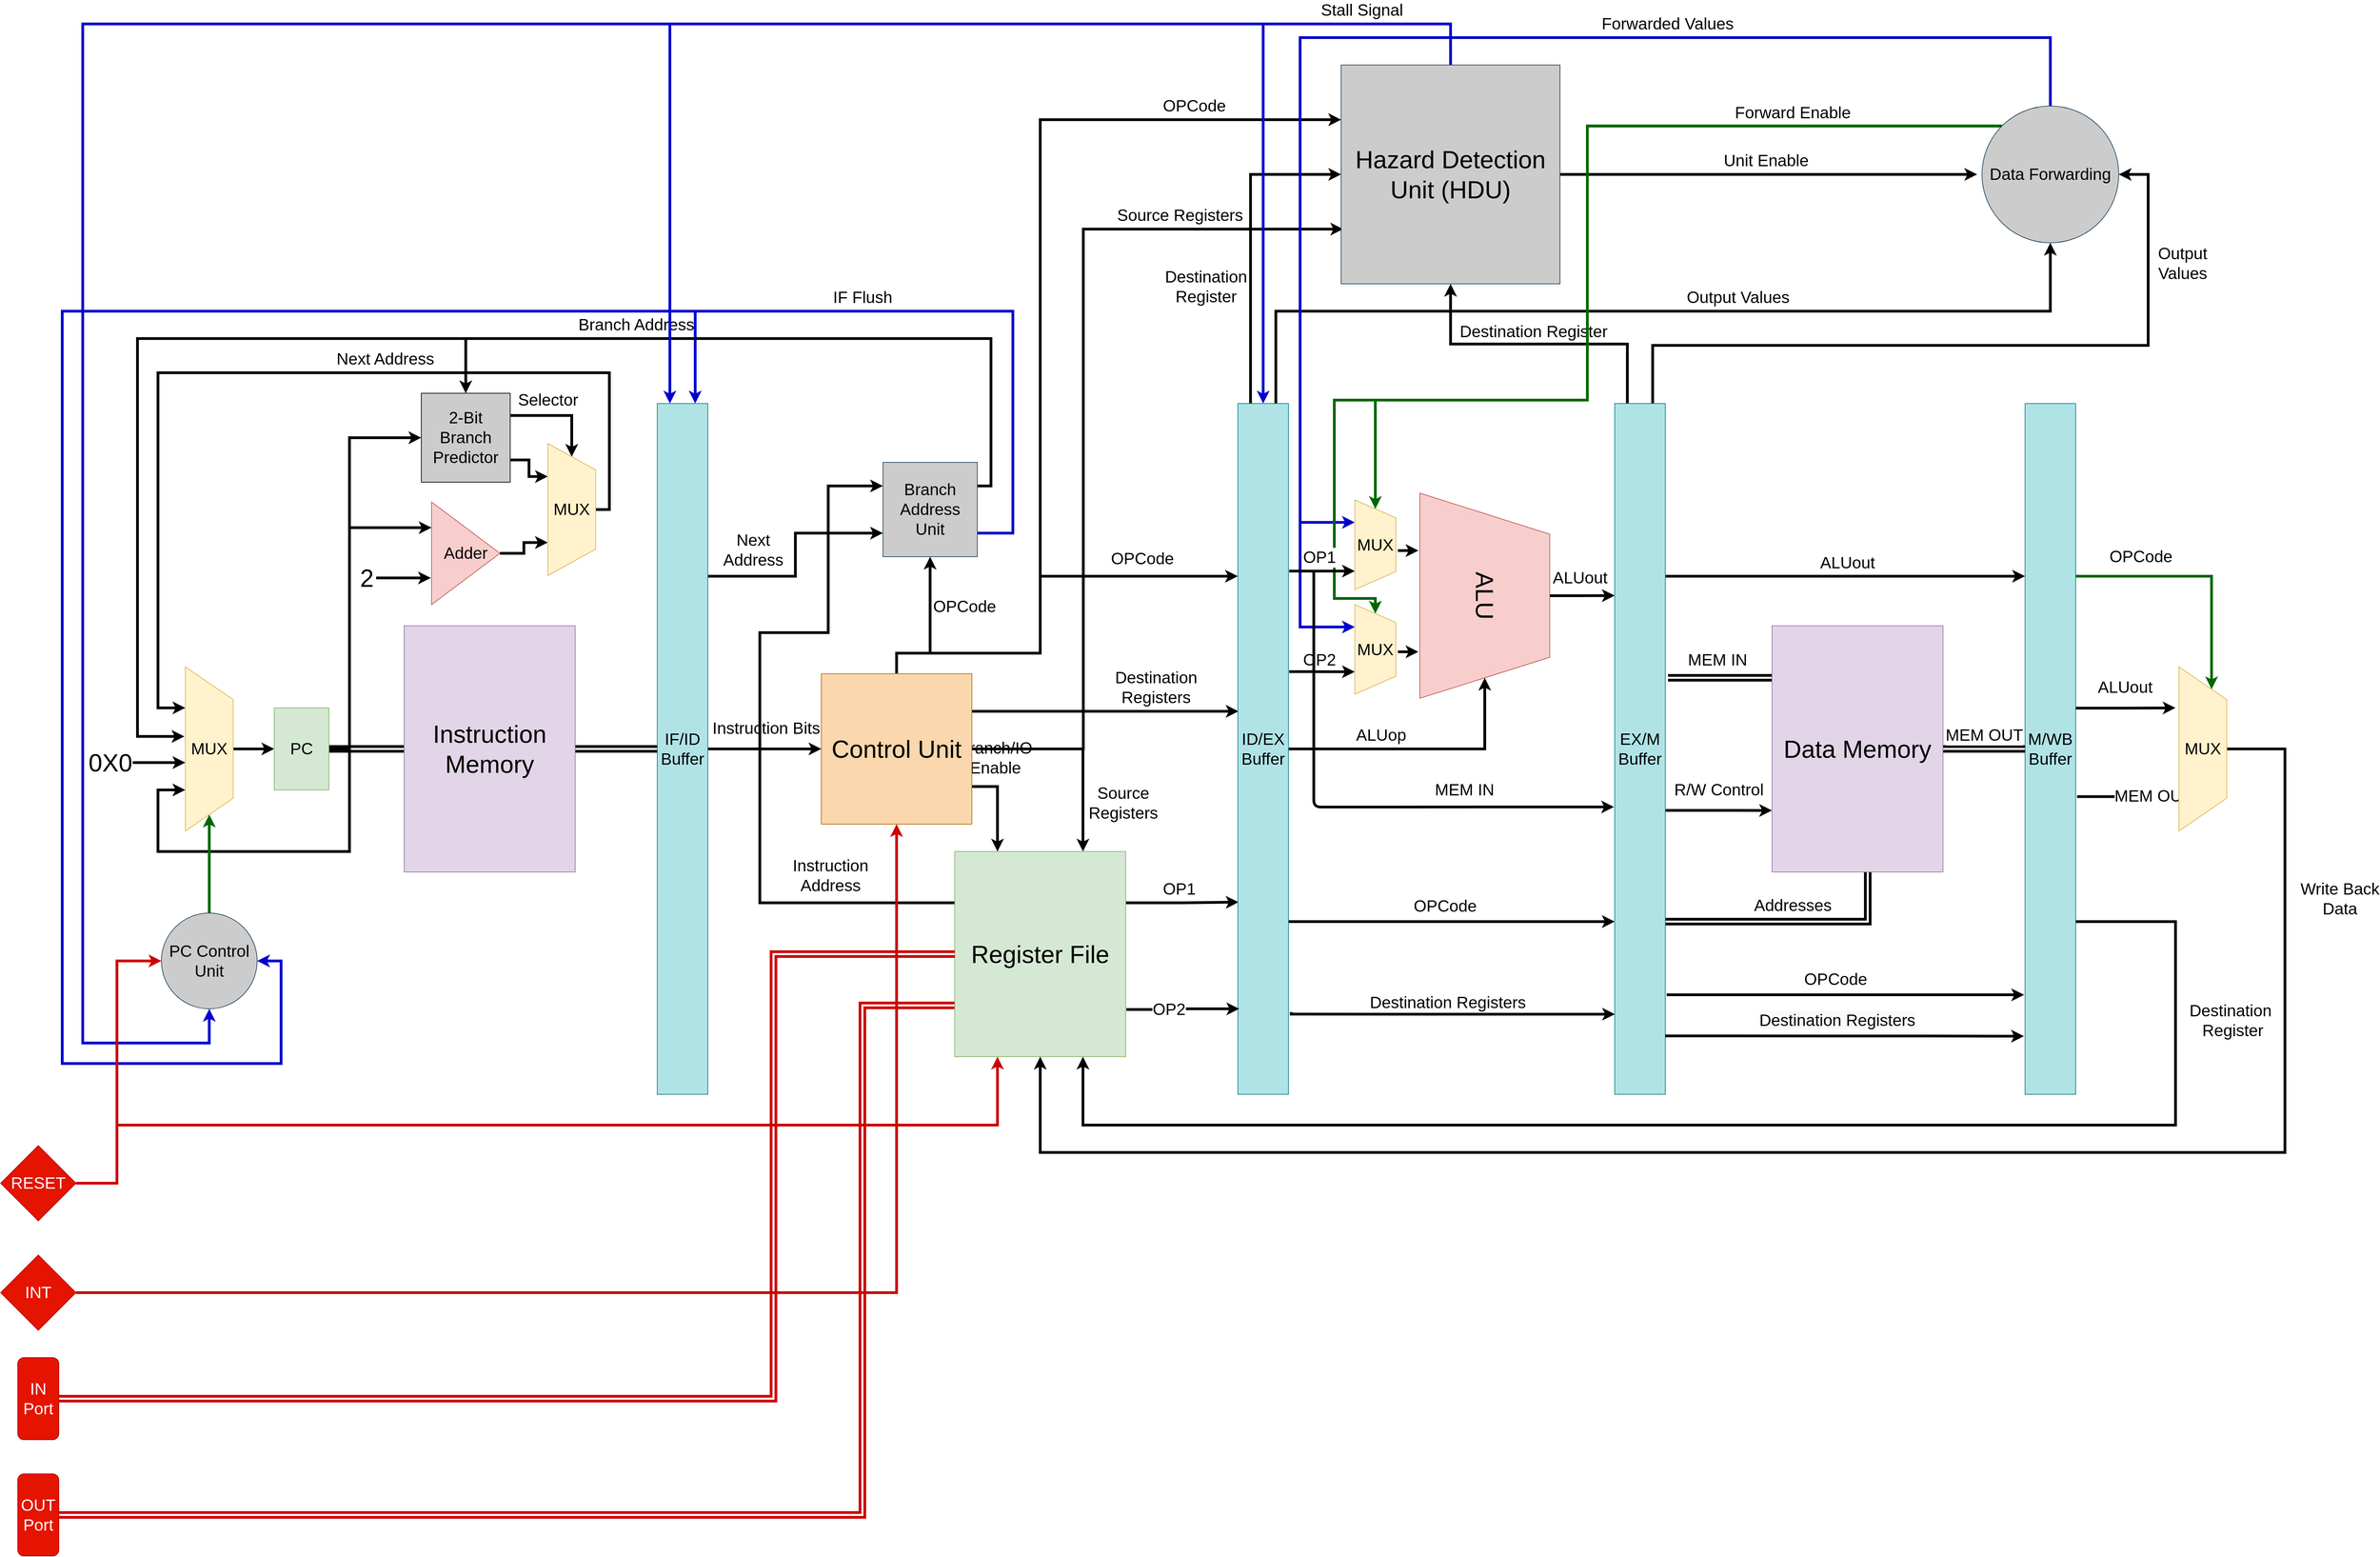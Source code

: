 <mxfile version="12.9.5" type="device"><diagram id="KedJpONGcXn5j1Daxanv" name="Page-1"><mxGraphModel dx="3958" dy="2390" grid="1" gridSize="10" guides="1" tooltips="1" connect="1" arrows="1" fold="1" page="1" pageScale="1" pageWidth="850" pageHeight="1100" math="0" shadow="0"><root><mxCell id="0"/><mxCell id="1" parent="0"/><mxCell id="0YQFUUWVZNCYyhDCYya--31" value="&lt;font style=&quot;font-size: 24px&quot;&gt;Instruction&amp;nbsp;Bits&lt;/font&gt;" style="edgeStyle=orthogonalEdgeStyle;rounded=0;orthogonalLoop=1;jettySize=auto;html=1;exitX=1;exitY=0.5;exitDx=0;exitDy=0;entryX=0;entryY=0.5;entryDx=0;entryDy=0;fillColor=none;strokeWidth=4;" parent="1" source="0YQFUUWVZNCYyhDCYya--1" target="0YQFUUWVZNCYyhDCYya--27" edge="1"><mxGeometry x="0.036" y="30" relative="1" as="geometry"><mxPoint x="-1" as="offset"/></mxGeometry></mxCell><mxCell id="0YQFUUWVZNCYyhDCYya--141" value="&lt;font style=&quot;font-size: 24px&quot;&gt;Next &lt;br&gt;Address&lt;/font&gt;" style="edgeStyle=orthogonalEdgeStyle;rounded=0;orthogonalLoop=1;jettySize=auto;html=1;exitX=1;exitY=0.25;exitDx=0;exitDy=0;entryX=0;entryY=0.75;entryDx=0;entryDy=0;strokeColor=#000000;strokeWidth=4;fillColor=none;" parent="1" source="0YQFUUWVZNCYyhDCYya--1" target="0YQFUUWVZNCYyhDCYya--40" edge="1"><mxGeometry x="0.038" y="62" relative="1" as="geometry"><mxPoint y="-1" as="offset"/></mxGeometry></mxCell><mxCell id="0YQFUUWVZNCYyhDCYya--1" value="&lt;font style=&quot;font-size: 24px&quot;&gt;IF/ID Buffer&lt;/font&gt;" style="rounded=0;whiteSpace=wrap;html=1;fillColor=#b0e3e6;strokeColor=#0e8088;" parent="1" vertex="1"><mxGeometry x="-100" y="125" width="74" height="1010" as="geometry"/></mxCell><mxCell id="0YQFUUWVZNCYyhDCYya--137" style="edgeStyle=orthogonalEdgeStyle;rounded=0;orthogonalLoop=1;jettySize=auto;html=1;exitX=1;exitY=0.5;exitDx=0;exitDy=0;entryX=0.75;entryY=1;entryDx=0;entryDy=0;strokeColor=#000000;strokeWidth=4;fillColor=none;" parent="1" source="0YQFUUWVZNCYyhDCYya--4" target="0YQFUUWVZNCYyhDCYya--134" edge="1"><mxGeometry relative="1" as="geometry"/></mxCell><mxCell id="0YQFUUWVZNCYyhDCYya--4" value="&lt;div&gt;&lt;span style=&quot;font-size: 24px&quot;&gt;Adder&lt;/span&gt;&lt;/div&gt;" style="triangle;whiteSpace=wrap;html=1;align=center;fillColor=#f8cecc;strokeColor=#b85450;" parent="1" vertex="1"><mxGeometry x="-430" y="269" width="100" height="150" as="geometry"/></mxCell><mxCell id="0YQFUUWVZNCYyhDCYya--5" value="" style="endArrow=classic;html=1;strokeWidth=4;" parent="1" edge="1"><mxGeometry width="50" height="50" relative="1" as="geometry"><mxPoint x="-511" y="380" as="sourcePoint"/><mxPoint x="-431" y="380" as="targetPoint"/></mxGeometry></mxCell><mxCell id="0YQFUUWVZNCYyhDCYya--6" value="&lt;font style=&quot;font-size: 36px&quot;&gt;2&lt;/font&gt;" style="text;html=1;align=center;verticalAlign=middle;resizable=0;points=[];autosize=1;" parent="1" vertex="1"><mxGeometry x="-545" y="365" width="40" height="30" as="geometry"/></mxCell><mxCell id="0YQFUUWVZNCYyhDCYya--10" style="edgeStyle=orthogonalEdgeStyle;rounded=0;orthogonalLoop=1;jettySize=auto;html=1;exitX=0.5;exitY=0;exitDx=0;exitDy=0;entryX=0;entryY=0.5;entryDx=0;entryDy=0;strokeWidth=4;" parent="1" source="0YQFUUWVZNCYyhDCYya--7" target="0YQFUUWVZNCYyhDCYya--9" edge="1"><mxGeometry relative="1" as="geometry"/></mxCell><mxCell id="0YQFUUWVZNCYyhDCYya--7" value="&lt;font style=&quot;font-size: 24px&quot;&gt;MUX&lt;/font&gt;" style="shape=trapezoid;perimeter=trapezoidPerimeter;whiteSpace=wrap;html=1;direction=south;fillColor=#fff2cc;strokeColor=#d6b656;" parent="1" vertex="1"><mxGeometry x="-790" y="510" width="70" height="240" as="geometry"/></mxCell><mxCell id="0YQFUUWVZNCYyhDCYya--13" style="edgeStyle=orthogonalEdgeStyle;rounded=0;orthogonalLoop=1;jettySize=auto;html=1;exitX=1;exitY=0.5;exitDx=0;exitDy=0;entryX=0;entryY=0.5;entryDx=0;entryDy=0;strokeWidth=4;shape=link;" parent="1" source="0YQFUUWVZNCYyhDCYya--9" target="0YQFUUWVZNCYyhDCYya--72" edge="1"><mxGeometry relative="1" as="geometry"><mxPoint x="-510" y="630" as="targetPoint"/></mxGeometry></mxCell><mxCell id="0YQFUUWVZNCYyhDCYya--14" style="edgeStyle=orthogonalEdgeStyle;rounded=0;orthogonalLoop=1;jettySize=auto;html=1;exitX=1;exitY=0.5;exitDx=0;exitDy=0;entryX=0;entryY=0.25;entryDx=0;entryDy=0;strokeWidth=4;" parent="1" source="0YQFUUWVZNCYyhDCYya--9" target="0YQFUUWVZNCYyhDCYya--4" edge="1"><mxGeometry relative="1" as="geometry"><Array as="points"><mxPoint x="-550" y="630"/><mxPoint x="-550" y="307"/></Array></mxGeometry></mxCell><mxCell id="0YQFUUWVZNCYyhDCYya--16" style="edgeStyle=orthogonalEdgeStyle;rounded=0;orthogonalLoop=1;jettySize=auto;html=1;exitX=1;exitY=0.5;exitDx=0;exitDy=0;entryX=0.75;entryY=1;entryDx=0;entryDy=0;strokeWidth=4;" parent="1" source="0YQFUUWVZNCYyhDCYya--9" target="0YQFUUWVZNCYyhDCYya--7" edge="1"><mxGeometry relative="1" as="geometry"><Array as="points"><mxPoint x="-550" y="630"/><mxPoint x="-550" y="780"/><mxPoint x="-830" y="780"/><mxPoint x="-830" y="690"/></Array></mxGeometry></mxCell><mxCell id="0YQFUUWVZNCYyhDCYya--133" style="edgeStyle=orthogonalEdgeStyle;rounded=0;orthogonalLoop=1;jettySize=auto;html=1;exitX=1;exitY=0.5;exitDx=0;exitDy=0;entryX=0;entryY=0.5;entryDx=0;entryDy=0;strokeColor=#000000;strokeWidth=4;fillColor=none;" parent="1" source="0YQFUUWVZNCYyhDCYya--9" target="0YQFUUWVZNCYyhDCYya--132" edge="1"><mxGeometry relative="1" as="geometry"><Array as="points"><mxPoint x="-550" y="630"/><mxPoint x="-550" y="175"/></Array></mxGeometry></mxCell><mxCell id="0YQFUUWVZNCYyhDCYya--9" value="&lt;font style=&quot;font-size: 24px&quot;&gt;PC&lt;/font&gt;" style="rounded=0;whiteSpace=wrap;html=1;fillColor=#d5e8d4;strokeColor=#82b366;" parent="1" vertex="1"><mxGeometry x="-660" y="570" width="80" height="120" as="geometry"/></mxCell><mxCell id="0YQFUUWVZNCYyhDCYya--19" style="edgeStyle=orthogonalEdgeStyle;rounded=0;orthogonalLoop=1;jettySize=auto;html=1;exitX=1;exitY=0.5;exitDx=0;exitDy=0;strokeWidth=4;shape=link;" parent="1" source="0YQFUUWVZNCYyhDCYya--72" edge="1"><mxGeometry relative="1" as="geometry"><mxPoint x="-100" y="630" as="targetPoint"/><mxPoint x="-160" y="630" as="sourcePoint"/></mxGeometry></mxCell><mxCell id="0YQFUUWVZNCYyhDCYya--24" style="edgeStyle=orthogonalEdgeStyle;rounded=0;orthogonalLoop=1;jettySize=auto;html=1;exitX=0.5;exitY=0;exitDx=0;exitDy=0;strokeColor=#006600;strokeWidth=4;" parent="1" source="0YQFUUWVZNCYyhDCYya--21" target="0YQFUUWVZNCYyhDCYya--7" edge="1"><mxGeometry relative="1" as="geometry"/></mxCell><mxCell id="0YQFUUWVZNCYyhDCYya--21" value="&lt;font style=&quot;font-size: 24px&quot;&gt;PC Control Unit&lt;/font&gt;" style="ellipse;whiteSpace=wrap;html=1;aspect=fixed;fillColor=#CCCCCC;strokeColor=#23445d;" parent="1" vertex="1"><mxGeometry x="-825" y="870" width="140" height="140" as="geometry"/></mxCell><mxCell id="0YQFUUWVZNCYyhDCYya--36" style="edgeStyle=orthogonalEdgeStyle;rounded=0;orthogonalLoop=1;jettySize=auto;html=1;exitX=1;exitY=0.25;exitDx=0;exitDy=0;fillColor=none;strokeWidth=4;" parent="1" source="0YQFUUWVZNCYyhDCYya--27" edge="1"><mxGeometry relative="1" as="geometry"><mxPoint x="750" y="575" as="targetPoint"/><Array as="points"><mxPoint x="710" y="575"/><mxPoint x="710" y="575"/></Array></mxGeometry></mxCell><mxCell id="0YQFUUWVZNCYyhDCYya--38" value="&lt;span style=&quot;font-size: 24px&quot;&gt;Destination &lt;br&gt;Registers&lt;/span&gt;" style="text;html=1;align=center;verticalAlign=middle;resizable=0;points=[];labelBackgroundColor=#ffffff;" parent="0YQFUUWVZNCYyhDCYya--36" vertex="1" connectable="0"><mxGeometry x="0.193" y="2" relative="1" as="geometry"><mxPoint x="36.67" y="-33" as="offset"/></mxGeometry></mxCell><mxCell id="0YQFUUWVZNCYyhDCYya--45" style="edgeStyle=orthogonalEdgeStyle;rounded=0;orthogonalLoop=1;jettySize=auto;html=1;exitX=0.5;exitY=0;exitDx=0;exitDy=0;entryX=0.5;entryY=1;entryDx=0;entryDy=0;fillColor=none;strokeWidth=4;" parent="1" source="0YQFUUWVZNCYyhDCYya--27" target="0YQFUUWVZNCYyhDCYya--40" edge="1"><mxGeometry relative="1" as="geometry"><Array as="points"><mxPoint x="250" y="490"/><mxPoint x="299" y="490"/></Array></mxGeometry></mxCell><mxCell id="0YQFUUWVZNCYyhDCYya--79" style="edgeStyle=orthogonalEdgeStyle;rounded=0;orthogonalLoop=1;jettySize=auto;html=1;exitX=1;exitY=0.5;exitDx=0;exitDy=0;entryX=0;entryY=0.75;entryDx=0;entryDy=0;fillColor=none;strokeWidth=4;" parent="1" edge="1"><mxGeometry relative="1" as="geometry"><Array as="points"><mxPoint x="523" y="630"/><mxPoint x="523" y="-130"/></Array><mxPoint x="363" y="630" as="sourcePoint"/><mxPoint x="903" y="-130" as="targetPoint"/></mxGeometry></mxCell><mxCell id="0YQFUUWVZNCYyhDCYya--84" value="&lt;font style=&quot;font-size: 24px&quot;&gt;Source Registers&lt;/font&gt;" style="text;html=1;align=center;verticalAlign=middle;resizable=0;points=[];labelBackgroundColor=#ffffff;" parent="0YQFUUWVZNCYyhDCYya--79" vertex="1" connectable="0"><mxGeometry x="0.632" y="8" relative="1" as="geometry"><mxPoint y="-12" as="offset"/></mxGeometry></mxCell><mxCell id="0YQFUUWVZNCYyhDCYya--80" value="&lt;font style=&quot;font-size: 24px&quot;&gt;OPCode&lt;/font&gt;" style="edgeStyle=orthogonalEdgeStyle;rounded=0;orthogonalLoop=1;jettySize=auto;html=1;exitX=0.5;exitY=0;exitDx=0;exitDy=0;entryX=0;entryY=0.25;entryDx=0;entryDy=0;fillColor=none;strokeWidth=4;" parent="1" source="0YQFUUWVZNCYyhDCYya--27" target="0YQFUUWVZNCYyhDCYya--73" edge="1"><mxGeometry x="0.705" y="20" relative="1" as="geometry"><Array as="points"><mxPoint x="250" y="490"/><mxPoint x="460" y="490"/><mxPoint x="460" y="-290"/></Array><mxPoint as="offset"/></mxGeometry></mxCell><mxCell id="0YQFUUWVZNCYyhDCYya--142" value="&lt;font style=&quot;font-size: 24px&quot;&gt;Instruction&lt;br&gt;Address&lt;/font&gt;" style="edgeStyle=orthogonalEdgeStyle;rounded=0;orthogonalLoop=1;jettySize=auto;html=1;exitX=0;exitY=0.25;exitDx=0;exitDy=0;entryX=0;entryY=0.25;entryDx=0;entryDy=0;strokeColor=#000000;strokeWidth=4;fillColor=none;" parent="1" source="0YQFUUWVZNCYyhDCYya--30" target="0YQFUUWVZNCYyhDCYya--40" edge="1"><mxGeometry x="-0.736" y="57" relative="1" as="geometry"><Array as="points"><mxPoint x="50" y="855"/><mxPoint x="50" y="460"/><mxPoint x="150" y="460"/><mxPoint x="150" y="246"/></Array><mxPoint x="-40" y="-97" as="offset"/></mxGeometry></mxCell><mxCell id="Mf_YbZoXSTMdhLAGvgSt-5" value="&lt;span style=&quot;font-size: 24px&quot;&gt;Branch/IO&lt;br&gt;&lt;/span&gt;&lt;span style=&quot;font-size: 24px&quot;&gt;Enable&lt;/span&gt;" style="edgeStyle=orthogonalEdgeStyle;rounded=0;orthogonalLoop=1;jettySize=auto;html=1;exitX=1;exitY=0.75;exitDx=0;exitDy=0;entryX=0.25;entryY=0;entryDx=0;entryDy=0;strokeColor=#000000;strokeWidth=4;" parent="1" source="0YQFUUWVZNCYyhDCYya--27" target="0YQFUUWVZNCYyhDCYya--30" edge="1"><mxGeometry x="-0.434" y="-67" relative="1" as="geometry"><Array as="points"><mxPoint x="398" y="685"/></Array><mxPoint x="63" y="-42" as="offset"/></mxGeometry></mxCell><mxCell id="Mf_YbZoXSTMdhLAGvgSt-6" value="&lt;span style=&quot;font-size: 24px&quot;&gt;Source &lt;br&gt;Registers&lt;/span&gt;" style="edgeStyle=orthogonalEdgeStyle;rounded=0;orthogonalLoop=1;jettySize=auto;html=1;exitX=1;exitY=0.5;exitDx=0;exitDy=0;entryX=0.75;entryY=0;entryDx=0;entryDy=0;strokeColor=#000000;strokeWidth=4;" parent="1" source="0YQFUUWVZNCYyhDCYya--27" target="0YQFUUWVZNCYyhDCYya--30" edge="1"><mxGeometry x="0.552" y="57" relative="1" as="geometry"><mxPoint x="1" y="-1" as="offset"/></mxGeometry></mxCell><mxCell id="Mf_YbZoXSTMdhLAGvgSt-8" style="edgeStyle=orthogonalEdgeStyle;rounded=0;orthogonalLoop=1;jettySize=auto;html=1;exitX=0.5;exitY=0;exitDx=0;exitDy=0;entryX=0;entryY=0.25;entryDx=0;entryDy=0;strokeColor=#000000;strokeWidth=4;" parent="1" source="0YQFUUWVZNCYyhDCYya--27" target="0YQFUUWVZNCYyhDCYya--37" edge="1"><mxGeometry relative="1" as="geometry"><Array as="points"><mxPoint x="250" y="490"/><mxPoint x="460" y="490"/><mxPoint x="460" y="378"/></Array></mxGeometry></mxCell><mxCell id="0YQFUUWVZNCYyhDCYya--27" value="&lt;font style=&quot;font-size: 36px&quot;&gt;Control Unit&lt;/font&gt;" style="whiteSpace=wrap;html=1;aspect=fixed;fillColor=#fad7ac;strokeColor=#b46504;" parent="1" vertex="1"><mxGeometry x="140" y="520" width="220" height="220" as="geometry"/></mxCell><mxCell id="0YQFUUWVZNCYyhDCYya--44" value="&lt;font style=&quot;font-size: 24px&quot;&gt;OP1&lt;br&gt;&lt;/font&gt;" style="edgeStyle=orthogonalEdgeStyle;rounded=0;orthogonalLoop=1;jettySize=auto;html=1;exitX=1;exitY=0.25;exitDx=0;exitDy=0;fillColor=none;strokeWidth=4;" parent="1" source="0YQFUUWVZNCYyhDCYya--30" edge="1"><mxGeometry x="-0.059" y="20" relative="1" as="geometry"><mxPoint x="750" y="854" as="targetPoint"/><mxPoint as="offset"/></mxGeometry></mxCell><mxCell id="i5M3Qgs1xNq90Zo2xKwt-6" style="edgeStyle=orthogonalEdgeStyle;rounded=0;orthogonalLoop=1;jettySize=auto;html=1;exitX=0;exitY=0.75;exitDx=0;exitDy=0;entryX=0.5;entryY=0;entryDx=0;entryDy=0;strokeColor=#CC0000;strokeWidth=4;shape=link;" parent="1" source="0YQFUUWVZNCYyhDCYya--30" target="i5M3Qgs1xNq90Zo2xKwt-3" edge="1"><mxGeometry relative="1" as="geometry"><Array as="points"><mxPoint x="200" y="1005"/><mxPoint x="200" y="1750"/></Array></mxGeometry></mxCell><mxCell id="0YQFUUWVZNCYyhDCYya--30" value="&lt;font style=&quot;font-size: 36px&quot;&gt;Register File&lt;/font&gt;" style="rounded=0;whiteSpace=wrap;html=1;fillColor=#d5e8d4;strokeColor=#82b366;" parent="1" vertex="1"><mxGeometry x="335" y="780" width="250" height="300" as="geometry"/></mxCell><mxCell id="0YQFUUWVZNCYyhDCYya--53" value="&lt;font style=&quot;font-size: 24px&quot;&gt;ALUop&lt;/font&gt;" style="edgeStyle=orthogonalEdgeStyle;rounded=0;orthogonalLoop=1;jettySize=auto;html=1;exitX=1;exitY=0.5;exitDx=0;exitDy=0;entryX=1;entryY=0.5;entryDx=0;entryDy=0;fillColor=none;strokeWidth=4;" parent="1" source="0YQFUUWVZNCYyhDCYya--37" target="0YQFUUWVZNCYyhDCYya--47" edge="1"><mxGeometry x="-0.314" y="20" relative="1" as="geometry"><Array as="points"><mxPoint x="1110" y="630"/></Array><mxPoint x="1" as="offset"/></mxGeometry></mxCell><mxCell id="0YQFUUWVZNCYyhDCYya--54" style="edgeStyle=orthogonalEdgeStyle;rounded=0;orthogonalLoop=1;jettySize=auto;html=1;exitX=1;exitY=0.75;exitDx=0;exitDy=0;entryX=0;entryY=0.75;entryDx=0;entryDy=0;fillColor=none;strokeWidth=4;" parent="1" source="0YQFUUWVZNCYyhDCYya--37" target="0YQFUUWVZNCYyhDCYya--50" edge="1"><mxGeometry relative="1" as="geometry"/></mxCell><mxCell id="0YQFUUWVZNCYyhDCYya--55" value="&lt;font style=&quot;font-size: 24px&quot;&gt;OPCode&amp;nbsp;&lt;/font&gt;" style="text;html=1;align=center;verticalAlign=middle;resizable=0;points=[];labelBackgroundColor=#ffffff;" parent="0YQFUUWVZNCYyhDCYya--54" vertex="1" connectable="0"><mxGeometry x="-0.177" y="-9" relative="1" as="geometry"><mxPoint x="35" y="-31.5" as="offset"/></mxGeometry></mxCell><mxCell id="0YQFUUWVZNCYyhDCYya--81" value="&lt;font style=&quot;font-size: 24px&quot;&gt;Destination&lt;br&gt;Register&lt;/font&gt;" style="edgeStyle=orthogonalEdgeStyle;rounded=0;orthogonalLoop=1;jettySize=auto;html=1;exitX=0.25;exitY=0;exitDx=0;exitDy=0;entryX=0;entryY=0.5;entryDx=0;entryDy=0;fillColor=none;strokeWidth=4;" parent="1" source="0YQFUUWVZNCYyhDCYya--37" target="0YQFUUWVZNCYyhDCYya--73" edge="1"><mxGeometry x="-0.265" y="66" relative="1" as="geometry"><mxPoint y="1" as="offset"/></mxGeometry></mxCell><mxCell id="0YQFUUWVZNCYyhDCYya--89" value="&lt;font style=&quot;font-size: 24px&quot;&gt;Output Values&lt;/font&gt;" style="edgeStyle=orthogonalEdgeStyle;rounded=0;orthogonalLoop=1;jettySize=auto;html=1;exitX=0.75;exitY=0;exitDx=0;exitDy=0;entryX=0.5;entryY=1;entryDx=0;entryDy=0;fillColor=none;strokeWidth=4;" parent="1" source="0YQFUUWVZNCYyhDCYya--37" target="0YQFUUWVZNCYyhDCYya--85" edge="1"><mxGeometry x="0.185" y="20" relative="1" as="geometry"><Array as="points"><mxPoint x="805" y="-10"/><mxPoint x="1937" y="-10"/></Array><mxPoint as="offset"/></mxGeometry></mxCell><mxCell id="Mf_YbZoXSTMdhLAGvgSt-16" style="edgeStyle=orthogonalEdgeStyle;rounded=0;orthogonalLoop=1;jettySize=auto;html=1;exitX=1.054;exitY=0.881;exitDx=0;exitDy=0;entryX=0.005;entryY=0.884;entryDx=0;entryDy=0;strokeColor=#000000;strokeWidth=4;exitPerimeter=0;entryPerimeter=0;" parent="1" source="0YQFUUWVZNCYyhDCYya--37" target="0YQFUUWVZNCYyhDCYya--50" edge="1"><mxGeometry relative="1" as="geometry"><Array as="points"><mxPoint x="827" y="1018"/></Array></mxGeometry></mxCell><mxCell id="0YQFUUWVZNCYyhDCYya--37" value="&lt;font style=&quot;font-size: 24px&quot;&gt;ID/EX Buffer&lt;/font&gt;" style="rounded=0;whiteSpace=wrap;html=1;fillColor=#b0e3e6;strokeColor=#0e8088;" parent="1" vertex="1"><mxGeometry x="749" y="125" width="74" height="1010" as="geometry"/></mxCell><mxCell id="0YQFUUWVZNCYyhDCYya--42" style="edgeStyle=orthogonalEdgeStyle;rounded=0;orthogonalLoop=1;jettySize=auto;html=1;exitX=1;exitY=0.25;exitDx=0;exitDy=0;entryX=0.424;entryY=1.019;entryDx=0;entryDy=0;fillColor=none;strokeWidth=4;entryPerimeter=0;" parent="1" source="0YQFUUWVZNCYyhDCYya--40" target="0YQFUUWVZNCYyhDCYya--7" edge="1"><mxGeometry relative="1" as="geometry"><Array as="points"><mxPoint x="388" y="246"/><mxPoint x="388" y="30"/><mxPoint x="-860" y="30"/><mxPoint x="-860" y="612"/></Array></mxGeometry></mxCell><mxCell id="0YQFUUWVZNCYyhDCYya--43" value="&lt;font style=&quot;font-size: 24px&quot;&gt;Branch Address&lt;/font&gt;" style="text;html=1;align=center;verticalAlign=middle;resizable=0;points=[];labelBackgroundColor=#ffffff;" parent="0YQFUUWVZNCYyhDCYya--42" vertex="1" connectable="0"><mxGeometry x="-0.518" y="10" relative="1" as="geometry"><mxPoint x="-240" y="-30" as="offset"/></mxGeometry></mxCell><mxCell id="0YQFUUWVZNCYyhDCYya--140" value="&lt;font style=&quot;font-size: 24px&quot;&gt;IF Flush&lt;/font&gt;" style="edgeStyle=orthogonalEdgeStyle;rounded=0;orthogonalLoop=1;jettySize=auto;html=1;exitX=1;exitY=0.75;exitDx=0;exitDy=0;entryX=0.75;entryY=0;entryDx=0;entryDy=0;strokeColor=#0000CC;strokeWidth=4;fillColor=none;" parent="1" source="0YQFUUWVZNCYyhDCYya--40" target="0YQFUUWVZNCYyhDCYya--1" edge="1"><mxGeometry x="0.222" y="-20" relative="1" as="geometry"><Array as="points"><mxPoint x="420" y="315"/><mxPoint x="420" y="-10"/><mxPoint x="-44" y="-10"/></Array><mxPoint as="offset"/></mxGeometry></mxCell><mxCell id="i5M3Qgs1xNq90Zo2xKwt-1" style="edgeStyle=orthogonalEdgeStyle;rounded=0;orthogonalLoop=1;jettySize=auto;html=1;exitX=1;exitY=0.25;exitDx=0;exitDy=0;entryX=0.5;entryY=0;entryDx=0;entryDy=0;strokeWidth=4;" parent="1" source="0YQFUUWVZNCYyhDCYya--40" target="0YQFUUWVZNCYyhDCYya--132" edge="1"><mxGeometry relative="1" as="geometry"><Array as="points"><mxPoint x="388" y="246"/><mxPoint x="388" y="30"/><mxPoint x="-380" y="30"/></Array></mxGeometry></mxCell><mxCell id="Mf_YbZoXSTMdhLAGvgSt-1" style="edgeStyle=orthogonalEdgeStyle;rounded=0;orthogonalLoop=1;jettySize=auto;html=1;exitX=1;exitY=0.75;exitDx=0;exitDy=0;entryX=1;entryY=0.5;entryDx=0;entryDy=0;strokeWidth=4;strokeColor=#0000CC;" parent="1" source="0YQFUUWVZNCYyhDCYya--40" target="0YQFUUWVZNCYyhDCYya--21" edge="1"><mxGeometry relative="1" as="geometry"><Array as="points"><mxPoint x="420" y="315"/><mxPoint x="420" y="-10"/><mxPoint x="-970" y="-10"/><mxPoint x="-970" y="1090"/><mxPoint x="-650" y="1090"/><mxPoint x="-650" y="940"/></Array></mxGeometry></mxCell><mxCell id="0YQFUUWVZNCYyhDCYya--40" value="&lt;font style=&quot;font-size: 24px&quot;&gt;Branch Address Unit&lt;/font&gt;" style="whiteSpace=wrap;html=1;aspect=fixed;fillColor=#CCCCCC;strokeColor=#23445d;" parent="1" vertex="1"><mxGeometry x="230" y="211" width="138" height="138" as="geometry"/></mxCell><mxCell id="0YQFUUWVZNCYyhDCYya--64" value="&lt;font style=&quot;font-size: 24px&quot;&gt;ALUout&lt;/font&gt;" style="edgeStyle=orthogonalEdgeStyle;rounded=0;orthogonalLoop=1;jettySize=auto;html=1;exitX=0.5;exitY=0;exitDx=0;exitDy=0;fillColor=none;entryX=0;entryY=0.278;entryDx=0;entryDy=0;entryPerimeter=0;strokeWidth=4;" parent="1" source="0YQFUUWVZNCYyhDCYya--47" target="0YQFUUWVZNCYyhDCYya--50" edge="1"><mxGeometry x="0.002" y="26" relative="1" as="geometry"><mxPoint x="1290" y="406" as="targetPoint"/><mxPoint x="-3" as="offset"/></mxGeometry></mxCell><mxCell id="0YQFUUWVZNCYyhDCYya--47" value="&lt;font style=&quot;font-size: 36px&quot;&gt;ALU&lt;/font&gt;" style="shape=trapezoid;perimeter=trapezoidPerimeter;whiteSpace=wrap;html=1;rotation=90;fillColor=#f8cecc;strokeColor=#b85450;" parent="1" vertex="1"><mxGeometry x="960" y="311" width="300" height="190" as="geometry"/></mxCell><mxCell id="0YQFUUWVZNCYyhDCYya--59" style="edgeStyle=orthogonalEdgeStyle;rounded=0;orthogonalLoop=1;jettySize=auto;html=1;exitX=1;exitY=0.25;exitDx=0;exitDy=0;entryX=0;entryY=0.25;entryDx=0;entryDy=0;fillColor=none;strokeWidth=4;" parent="1" source="0YQFUUWVZNCYyhDCYya--50" target="0YQFUUWVZNCYyhDCYya--56" edge="1"><mxGeometry relative="1" as="geometry"/></mxCell><mxCell id="0YQFUUWVZNCYyhDCYya--65" value="&lt;font style=&quot;font-size: 24px&quot;&gt;ALUout&lt;/font&gt;" style="text;html=1;align=center;verticalAlign=middle;resizable=0;points=[];labelBackgroundColor=#ffffff;" parent="0YQFUUWVZNCYyhDCYya--59" vertex="1" connectable="0"><mxGeometry x="-0.399" y="-2" relative="1" as="geometry"><mxPoint x="108" y="-21.5" as="offset"/></mxGeometry></mxCell><mxCell id="0YQFUUWVZNCYyhDCYya--60" value="&lt;font style=&quot;font-size: 24px&quot;&gt;MEM IN&lt;/font&gt;" style="edgeStyle=orthogonalEdgeStyle;rounded=0;orthogonalLoop=1;jettySize=auto;html=1;exitX=1.054;exitY=0.397;exitDx=0;exitDy=0;entryX=0;entryY=0.211;entryDx=0;entryDy=0;entryPerimeter=0;fillColor=none;exitPerimeter=0;strokeWidth=4;shape=link;" parent="1" edge="1"><mxGeometry x="-0.053" y="26" relative="1" as="geometry"><mxPoint x="1377.996" y="525.97" as="sourcePoint"/><mxPoint x="1530" y="525.96" as="targetPoint"/><mxPoint as="offset"/></mxGeometry></mxCell><mxCell id="0YQFUUWVZNCYyhDCYya--61" value="&lt;font style=&quot;font-size: 24px&quot;&gt;R/W Control&lt;/font&gt;" style="edgeStyle=orthogonalEdgeStyle;rounded=0;orthogonalLoop=1;jettySize=auto;html=1;exitX=1;exitY=0.589;exitDx=0;exitDy=0;entryX=0;entryY=0.75;entryDx=0;entryDy=0;fillColor=none;exitPerimeter=0;strokeWidth=4;" parent="1" source="0YQFUUWVZNCYyhDCYya--50" target="0YQFUUWVZNCYyhDCYya--57" edge="1"><mxGeometry x="-0.001" y="30" relative="1" as="geometry"><mxPoint as="offset"/></mxGeometry></mxCell><mxCell id="0YQFUUWVZNCYyhDCYya--63" value="&lt;font style=&quot;font-size: 24px&quot;&gt;Addresses&lt;/font&gt;" style="edgeStyle=orthogonalEdgeStyle;rounded=0;orthogonalLoop=1;jettySize=auto;html=1;exitX=1;exitY=0.75;exitDx=0;exitDy=0;entryX=0.56;entryY=1;entryDx=0;entryDy=0;entryPerimeter=0;fillColor=none;strokeWidth=4;shape=link;" parent="1" source="0YQFUUWVZNCYyhDCYya--50" target="0YQFUUWVZNCYyhDCYya--57" edge="1"><mxGeometry x="0.729" y="110" relative="1" as="geometry"><mxPoint y="-1" as="offset"/></mxGeometry></mxCell><mxCell id="0YQFUUWVZNCYyhDCYya--83" value="&lt;font style=&quot;font-size: 24px&quot;&gt;Destination Register&lt;/font&gt;" style="edgeStyle=orthogonalEdgeStyle;rounded=0;orthogonalLoop=1;jettySize=auto;html=1;exitX=0.25;exitY=0;exitDx=0;exitDy=0;entryX=0.5;entryY=1;entryDx=0;entryDy=0;fillColor=none;strokeWidth=4;" parent="1" source="0YQFUUWVZNCYyhDCYya--50" target="0YQFUUWVZNCYyhDCYya--73" edge="1"><mxGeometry x="0.037" y="-18" relative="1" as="geometry"><Array as="points"><mxPoint x="1319" y="38"/><mxPoint x="1060" y="38"/></Array><mxPoint as="offset"/></mxGeometry></mxCell><mxCell id="0YQFUUWVZNCYyhDCYya--88" value="&lt;font style=&quot;font-size: 24px&quot;&gt;Output &lt;br&gt;Values&lt;/font&gt;" style="edgeStyle=orthogonalEdgeStyle;rounded=0;orthogonalLoop=1;jettySize=auto;html=1;exitX=0.75;exitY=0;exitDx=0;exitDy=0;fillColor=none;entryX=1;entryY=0.5;entryDx=0;entryDy=0;strokeWidth=4;" parent="1" source="0YQFUUWVZNCYyhDCYya--50" target="0YQFUUWVZNCYyhDCYya--85" edge="1"><mxGeometry x="0.686" y="-50" relative="1" as="geometry"><mxPoint x="2000" y="-100" as="targetPoint"/><Array as="points"><mxPoint x="1356" y="40"/><mxPoint x="2080" y="40"/><mxPoint x="2080" y="-210"/></Array><mxPoint as="offset"/></mxGeometry></mxCell><mxCell id="0YQFUUWVZNCYyhDCYya--50" value="&lt;font style=&quot;font-size: 24px&quot;&gt;EX/M&lt;br&gt;Buffer&lt;/font&gt;" style="rounded=0;whiteSpace=wrap;html=1;fillColor=#b0e3e6;strokeColor=#0e8088;" parent="1" vertex="1"><mxGeometry x="1300" y="125" width="74" height="1010" as="geometry"/></mxCell><mxCell id="0YQFUUWVZNCYyhDCYya--67" value="&lt;font style=&quot;font-size: 24px&quot;&gt;MEM OUT&lt;/font&gt;" style="edgeStyle=orthogonalEdgeStyle;rounded=0;orthogonalLoop=1;jettySize=auto;html=1;exitX=1.027;exitY=0.569;exitDx=0;exitDy=0;fillColor=none;exitPerimeter=0;strokeWidth=4;" parent="1" source="0YQFUUWVZNCYyhDCYya--56" edge="1"><mxGeometry x="-0.018" y="40" relative="1" as="geometry"><mxPoint x="2120" y="700" as="targetPoint"/><mxPoint y="-1" as="offset"/></mxGeometry></mxCell><mxCell id="0YQFUUWVZNCYyhDCYya--68" value="&lt;font style=&quot;font-size: 24px&quot;&gt;ALUout&lt;/font&gt;" style="edgeStyle=orthogonalEdgeStyle;rounded=0;orthogonalLoop=1;jettySize=auto;html=1;fillColor=none;exitX=1;exitY=0.441;exitDx=0;exitDy=0;exitPerimeter=0;strokeWidth=4;" parent="1" source="0YQFUUWVZNCYyhDCYya--56" edge="1"><mxGeometry x="0.003" y="30" relative="1" as="geometry"><mxPoint x="2120" y="570" as="targetPoint"/><mxPoint x="1980" y="570" as="sourcePoint"/><mxPoint x="-1" as="offset"/></mxGeometry></mxCell><mxCell id="0YQFUUWVZNCYyhDCYya--69" value="&lt;font style=&quot;font-size: 24px&quot;&gt;OPCode&lt;/font&gt;" style="edgeStyle=orthogonalEdgeStyle;rounded=0;orthogonalLoop=1;jettySize=auto;html=1;exitX=1;exitY=0.25;exitDx=0;exitDy=0;entryX=0;entryY=0.25;entryDx=0;entryDy=0;fillColor=none;strokeColor=#006600;strokeWidth=4;" parent="1" source="0YQFUUWVZNCYyhDCYya--56" target="0YQFUUWVZNCYyhDCYya--66" edge="1"><mxGeometry x="-0.472" y="28" relative="1" as="geometry"><Array as="points"><mxPoint x="2173" y="378"/></Array><mxPoint x="-1" as="offset"/></mxGeometry></mxCell><mxCell id="0YQFUUWVZNCYyhDCYya--70" value="&lt;font style=&quot;font-size: 24px&quot;&gt;Destination&lt;br&gt;&amp;nbsp;Register&lt;/font&gt;" style="edgeStyle=orthogonalEdgeStyle;rounded=0;orthogonalLoop=1;jettySize=auto;html=1;exitX=1;exitY=0.75;exitDx=0;exitDy=0;fillColor=none;entryX=0.75;entryY=1;entryDx=0;entryDy=0;strokeWidth=4;" parent="1" source="0YQFUUWVZNCYyhDCYya--56" target="0YQFUUWVZNCYyhDCYya--30" edge="1"><mxGeometry x="-0.728" y="80" relative="1" as="geometry"><mxPoint x="2290" y="882" as="targetPoint"/><Array as="points"><mxPoint x="2120" y="883"/><mxPoint x="2120" y="1180"/><mxPoint x="523" y="1180"/></Array><mxPoint y="-1" as="offset"/></mxGeometry></mxCell><mxCell id="0YQFUUWVZNCYyhDCYya--56" value="&lt;font style=&quot;font-size: 24px&quot;&gt;M/WB&lt;br&gt;Buffer&lt;/font&gt;" style="rounded=0;whiteSpace=wrap;html=1;fillColor=#b0e3e6;strokeColor=#0e8088;" parent="1" vertex="1"><mxGeometry x="1900" y="125" width="74" height="1010" as="geometry"/></mxCell><mxCell id="0YQFUUWVZNCYyhDCYya--62" value="&lt;font style=&quot;font-size: 24px&quot;&gt;MEM OUT&lt;/font&gt;" style="edgeStyle=orthogonalEdgeStyle;rounded=0;orthogonalLoop=1;jettySize=auto;html=1;exitX=1;exitY=0.5;exitDx=0;exitDy=0;entryX=0;entryY=0.5;entryDx=0;entryDy=0;fillColor=none;strokeWidth=4;shape=link;" parent="1" source="0YQFUUWVZNCYyhDCYya--57" target="0YQFUUWVZNCYyhDCYya--56" edge="1"><mxGeometry y="20" relative="1" as="geometry"><mxPoint as="offset"/></mxGeometry></mxCell><mxCell id="0YQFUUWVZNCYyhDCYya--57" value="&lt;font style=&quot;font-size: 36px&quot;&gt;Data Memory&lt;/font&gt;" style="rounded=0;whiteSpace=wrap;html=1;fillColor=#e1d5e7;strokeColor=#9673a6;" parent="1" vertex="1"><mxGeometry x="1530" y="450" width="250" height="360" as="geometry"/></mxCell><mxCell id="0YQFUUWVZNCYyhDCYya--71" value="&lt;font style=&quot;font-size: 24px&quot;&gt;Write Back &lt;br&gt;Data&lt;/font&gt;" style="edgeStyle=orthogonalEdgeStyle;rounded=0;orthogonalLoop=1;jettySize=auto;html=1;exitX=0.5;exitY=0;exitDx=0;exitDy=0;fillColor=none;strokeWidth=4;entryX=0.5;entryY=1;entryDx=0;entryDy=0;" parent="1" source="0YQFUUWVZNCYyhDCYya--66" target="0YQFUUWVZNCYyhDCYya--30" edge="1"><mxGeometry x="-0.77" y="80" relative="1" as="geometry"><mxPoint x="2310" y="880" as="targetPoint"/><Array as="points"><mxPoint x="2280" y="630"/><mxPoint x="2280" y="1220"/><mxPoint x="460" y="1220"/></Array><mxPoint y="1" as="offset"/></mxGeometry></mxCell><mxCell id="0YQFUUWVZNCYyhDCYya--66" value="&lt;font style=&quot;font-size: 24px&quot;&gt;MUX&lt;/font&gt;" style="shape=trapezoid;perimeter=trapezoidPerimeter;whiteSpace=wrap;html=1;direction=south;fillColor=#fff2cc;strokeColor=#d6b656;" parent="1" vertex="1"><mxGeometry x="2125" y="510" width="70" height="240" as="geometry"/></mxCell><mxCell id="0YQFUUWVZNCYyhDCYya--72" value="&lt;font style=&quot;font-size: 36px&quot;&gt;Instruction Memory&lt;/font&gt;" style="rounded=0;whiteSpace=wrap;html=1;fillColor=#e1d5e7;strokeColor=#9673a6;" parent="1" vertex="1"><mxGeometry x="-470" y="450" width="250" height="360" as="geometry"/></mxCell><mxCell id="0YQFUUWVZNCYyhDCYya--87" value="&lt;font style=&quot;font-size: 24px&quot;&gt;Unit Enable&lt;/font&gt;" style="edgeStyle=orthogonalEdgeStyle;rounded=0;orthogonalLoop=1;jettySize=auto;html=1;exitX=1;exitY=0.5;exitDx=0;exitDy=0;fillColor=none;strokeWidth=4;" parent="1" source="0YQFUUWVZNCYyhDCYya--73" edge="1"><mxGeometry x="-0.016" y="20" relative="1" as="geometry"><mxPoint x="1830" y="-210" as="targetPoint"/><mxPoint as="offset"/></mxGeometry></mxCell><mxCell id="0YQFUUWVZNCYyhDCYya--119" value="&lt;font style=&quot;font-size: 24px&quot;&gt;Stall Signal&lt;/font&gt;" style="edgeStyle=orthogonalEdgeStyle;rounded=0;orthogonalLoop=1;jettySize=auto;html=1;exitX=0.5;exitY=0;exitDx=0;exitDy=0;entryX=0.5;entryY=1;entryDx=0;entryDy=0;strokeColor=#0000CC;strokeWidth=4;fillColor=none;" parent="1" source="0YQFUUWVZNCYyhDCYya--73" target="0YQFUUWVZNCYyhDCYya--21" edge="1"><mxGeometry x="-0.9" y="-20" relative="1" as="geometry"><Array as="points"><mxPoint x="1060" y="-430"/><mxPoint x="-940" y="-430"/><mxPoint x="-940" y="1060"/><mxPoint x="-755" y="1060"/></Array><mxPoint x="-1" as="offset"/></mxGeometry></mxCell><mxCell id="0YQFUUWVZNCYyhDCYya--128" style="edgeStyle=orthogonalEdgeStyle;rounded=0;orthogonalLoop=1;jettySize=auto;html=1;exitX=0.5;exitY=0;exitDx=0;exitDy=0;entryX=0.5;entryY=0;entryDx=0;entryDy=0;strokeColor=#0000CC;strokeWidth=4;fillColor=none;" parent="1" source="0YQFUUWVZNCYyhDCYya--73" target="0YQFUUWVZNCYyhDCYya--37" edge="1"><mxGeometry relative="1" as="geometry"><Array as="points"><mxPoint x="1060" y="-430"/><mxPoint x="786" y="-430"/></Array></mxGeometry></mxCell><mxCell id="0YQFUUWVZNCYyhDCYya--129" style="edgeStyle=orthogonalEdgeStyle;rounded=0;orthogonalLoop=1;jettySize=auto;html=1;exitX=0.5;exitY=0;exitDx=0;exitDy=0;entryX=0.25;entryY=0;entryDx=0;entryDy=0;strokeColor=#0000CC;strokeWidth=4;fillColor=none;" parent="1" source="0YQFUUWVZNCYyhDCYya--73" target="0YQFUUWVZNCYyhDCYya--1" edge="1"><mxGeometry relative="1" as="geometry"><Array as="points"><mxPoint x="1060" y="-430"/><mxPoint x="-82" y="-430"/></Array></mxGeometry></mxCell><mxCell id="0YQFUUWVZNCYyhDCYya--73" value="&lt;font style=&quot;font-size: 36px&quot;&gt;Hazard Detection Unit (HDU)&lt;/font&gt;" style="whiteSpace=wrap;html=1;aspect=fixed;fillColor=#CCCCCC;strokeColor=#23445d;" parent="1" vertex="1"><mxGeometry x="900" y="-370" width="320" height="320" as="geometry"/></mxCell><mxCell id="0YQFUUWVZNCYyhDCYya--107" style="edgeStyle=orthogonalEdgeStyle;rounded=0;orthogonalLoop=1;jettySize=auto;html=1;exitX=0.5;exitY=0;exitDx=0;exitDy=0;entryX=0.25;entryY=1;entryDx=0;entryDy=0;fillColor=none;strokeColor=#0000CC;strokeWidth=4;" parent="1" source="0YQFUUWVZNCYyhDCYya--85" target="0YQFUUWVZNCYyhDCYya--90" edge="1"><mxGeometry relative="1" as="geometry"><Array as="points"><mxPoint x="1937" y="-410"/><mxPoint x="840" y="-410"/><mxPoint x="840" y="299"/></Array></mxGeometry></mxCell><mxCell id="0YQFUUWVZNCYyhDCYya--108" value="&lt;font style=&quot;font-size: 24px&quot;&gt;Forwarded Values&lt;/font&gt;" style="edgeStyle=orthogonalEdgeStyle;rounded=0;orthogonalLoop=1;jettySize=auto;html=1;exitX=0.5;exitY=0;exitDx=0;exitDy=0;entryX=0.25;entryY=1;entryDx=0;entryDy=0;fillColor=none;strokeColor=#0000CC;strokeWidth=4;" parent="1" source="0YQFUUWVZNCYyhDCYya--85" target="0YQFUUWVZNCYyhDCYya--96" edge="1"><mxGeometry x="-0.383" y="-20" relative="1" as="geometry"><Array as="points"><mxPoint x="1937" y="-410"/><mxPoint x="840" y="-410"/><mxPoint x="840" y="452"/></Array><mxPoint as="offset"/></mxGeometry></mxCell><mxCell id="0YQFUUWVZNCYyhDCYya--112" style="edgeStyle=orthogonalEdgeStyle;rounded=0;orthogonalLoop=1;jettySize=auto;html=1;exitX=0;exitY=0;exitDx=0;exitDy=0;entryX=0;entryY=0.5;entryDx=0;entryDy=0;strokeColor=#006600;strokeWidth=4;fillColor=none;" parent="1" source="0YQFUUWVZNCYyhDCYya--85" target="0YQFUUWVZNCYyhDCYya--90" edge="1"><mxGeometry relative="1" as="geometry"><Array as="points"><mxPoint x="1260" y="-281"/><mxPoint x="1260" y="120"/><mxPoint x="950" y="120"/></Array></mxGeometry></mxCell><mxCell id="0YQFUUWVZNCYyhDCYya--113" value="&lt;font style=&quot;font-size: 24px&quot;&gt;Forward Enable&lt;/font&gt;" style="edgeStyle=orthogonalEdgeStyle;rounded=0;orthogonalLoop=1;jettySize=auto;html=1;exitX=0;exitY=0;exitDx=0;exitDy=0;entryX=0;entryY=0.5;entryDx=0;entryDy=0;strokeColor=#006600;strokeWidth=4;fillColor=none;" parent="1" source="0YQFUUWVZNCYyhDCYya--85" target="0YQFUUWVZNCYyhDCYya--96" edge="1"><mxGeometry x="-0.65" y="-19" relative="1" as="geometry"><Array as="points"><mxPoint x="1260" y="-281"/><mxPoint x="1260" y="120"/><mxPoint x="890" y="120"/><mxPoint x="890" y="410"/><mxPoint x="950" y="410"/></Array><mxPoint as="offset"/></mxGeometry></mxCell><mxCell id="0YQFUUWVZNCYyhDCYya--85" value="&lt;font style=&quot;font-size: 24px&quot;&gt;Data Forwarding&lt;/font&gt;" style="ellipse;whiteSpace=wrap;html=1;aspect=fixed;fillColor=#CCCCCC;strokeColor=#23445d;" parent="1" vertex="1"><mxGeometry x="1837" y="-310" width="200" height="200" as="geometry"/></mxCell><mxCell id="0YQFUUWVZNCYyhDCYya--86" value="&lt;span style=&quot;font-size: 24px&quot;&gt;OPCode&lt;br&gt;&lt;/span&gt;" style="text;html=1;align=center;verticalAlign=middle;resizable=0;points=[];labelBackgroundColor=#ffffff;" parent="1" vertex="1" connectable="0"><mxGeometry x="340.003" y="450" as="geometry"><mxPoint x="9.14" y="-28" as="offset"/></mxGeometry></mxCell><mxCell id="0YQFUUWVZNCYyhDCYya--90" value="&lt;font style=&quot;font-size: 24px&quot;&gt;MUX&lt;/font&gt;" style="shape=trapezoid;perimeter=trapezoidPerimeter;whiteSpace=wrap;html=1;direction=south;fillColor=#fff2cc;strokeColor=#d6b656;" parent="1" vertex="1"><mxGeometry x="920" y="266" width="60" height="131" as="geometry"/></mxCell><mxCell id="0YQFUUWVZNCYyhDCYya--96" value="&lt;font style=&quot;font-size: 24px&quot;&gt;MUX&lt;/font&gt;" style="shape=trapezoid;perimeter=trapezoidPerimeter;whiteSpace=wrap;html=1;direction=south;fillColor=#fff2cc;strokeColor=#d6b656;" parent="1" vertex="1"><mxGeometry x="920" y="419" width="60" height="131" as="geometry"/></mxCell><mxCell id="0YQFUUWVZNCYyhDCYya--98" value="&lt;font style=&quot;font-size: 24px&quot;&gt;OP1&lt;/font&gt;" style="endArrow=classic;html=1;entryX=0.794;entryY=1;entryDx=0;entryDy=0;entryPerimeter=0;strokeWidth=4;" parent="1" target="0YQFUUWVZNCYyhDCYya--90" edge="1"><mxGeometry x="-0.072" y="20" width="50" height="50" relative="1" as="geometry"><mxPoint x="824" y="370" as="sourcePoint"/><mxPoint x="870" y="365" as="targetPoint"/><mxPoint x="-1" as="offset"/></mxGeometry></mxCell><mxCell id="0YQFUUWVZNCYyhDCYya--99" value="&lt;font style=&quot;font-size: 24px&quot;&gt;OP2&lt;/font&gt;" style="endArrow=classic;html=1;entryX=0.75;entryY=1;entryDx=0;entryDy=0;strokeWidth=4;" parent="1" target="0YQFUUWVZNCYyhDCYya--96" edge="1"><mxGeometry x="-0.074" y="17" width="50" height="50" relative="1" as="geometry"><mxPoint x="824" y="517" as="sourcePoint"/><mxPoint x="870" y="520" as="targetPoint"/><mxPoint x="-1" as="offset"/></mxGeometry></mxCell><mxCell id="0YQFUUWVZNCYyhDCYya--102" value="" style="endArrow=classic;html=1;strokeWidth=4;" parent="1" edge="1"><mxGeometry width="50" height="50" relative="1" as="geometry"><mxPoint x="983" y="340" as="sourcePoint"/><mxPoint x="1013" y="340" as="targetPoint"/></mxGeometry></mxCell><mxCell id="0YQFUUWVZNCYyhDCYya--103" value="" style="endArrow=classic;html=1;strokeWidth=4;" parent="1" edge="1"><mxGeometry width="50" height="50" relative="1" as="geometry"><mxPoint x="983" y="488" as="sourcePoint"/><mxPoint x="1013" y="488" as="targetPoint"/></mxGeometry></mxCell><mxCell id="0YQFUUWVZNCYyhDCYya--122" style="edgeStyle=orthogonalEdgeStyle;rounded=0;orthogonalLoop=1;jettySize=auto;html=1;exitX=1;exitY=0.5;exitDx=0;exitDy=0;entryX=0;entryY=0.5;entryDx=0;entryDy=0;strokeColor=#CC0000;strokeWidth=4;fillColor=none;" parent="1" source="0YQFUUWVZNCYyhDCYya--121" target="0YQFUUWVZNCYyhDCYya--21" edge="1"><mxGeometry relative="1" as="geometry"><Array as="points"><mxPoint x="-890" y="1265"/><mxPoint x="-890" y="940"/></Array></mxGeometry></mxCell><mxCell id="0YQFUUWVZNCYyhDCYya--124" style="edgeStyle=orthogonalEdgeStyle;rounded=0;orthogonalLoop=1;jettySize=auto;html=1;exitX=1;exitY=0.5;exitDx=0;exitDy=0;entryX=0.25;entryY=1;entryDx=0;entryDy=0;strokeColor=#CC0000;strokeWidth=4;fillColor=none;" parent="1" source="0YQFUUWVZNCYyhDCYya--121" target="0YQFUUWVZNCYyhDCYya--30" edge="1"><mxGeometry relative="1" as="geometry"><Array as="points"><mxPoint x="-890" y="1265"/><mxPoint x="-890" y="1180"/><mxPoint x="398" y="1180"/></Array></mxGeometry></mxCell><mxCell id="0YQFUUWVZNCYyhDCYya--121" value="&lt;font style=&quot;font-size: 24px&quot;&gt;RESET&lt;/font&gt;" style="rhombus;whiteSpace=wrap;html=1;fillColor=#e51400;strokeColor=#B20000;fontColor=#ffffff;" parent="1" vertex="1"><mxGeometry x="-1060" y="1210" width="110" height="110" as="geometry"/></mxCell><mxCell id="0YQFUUWVZNCYyhDCYya--127" style="edgeStyle=orthogonalEdgeStyle;rounded=0;orthogonalLoop=1;jettySize=auto;html=1;exitX=1;exitY=0.5;exitDx=0;exitDy=0;strokeColor=#CC0000;strokeWidth=4;fillColor=none;" parent="1" source="0YQFUUWVZNCYyhDCYya--123" target="0YQFUUWVZNCYyhDCYya--27" edge="1"><mxGeometry relative="1" as="geometry"/></mxCell><mxCell id="0YQFUUWVZNCYyhDCYya--123" value="&lt;font style=&quot;font-size: 24px&quot;&gt;INT&lt;/font&gt;" style="rhombus;whiteSpace=wrap;html=1;fillColor=#e51400;strokeColor=#B20000;fontColor=#ffffff;" parent="1" vertex="1"><mxGeometry x="-1060" y="1370" width="110" height="110" as="geometry"/></mxCell><mxCell id="0YQFUUWVZNCYyhDCYya--126" value="&lt;font style=&quot;font-size: 36px&quot;&gt;0X0&lt;/font&gt;" style="endArrow=classic;html=1;strokeWidth=4;" parent="1" edge="1"><mxGeometry x="-1" y="-30" width="50" height="50" relative="1" as="geometry"><mxPoint x="-870" y="650.0" as="sourcePoint"/><mxPoint x="-790" y="650.0" as="targetPoint"/><mxPoint x="-30" y="-30" as="offset"/></mxGeometry></mxCell><mxCell id="0YQFUUWVZNCYyhDCYya--136" style="edgeStyle=orthogonalEdgeStyle;rounded=0;orthogonalLoop=1;jettySize=auto;html=1;exitX=1;exitY=0.75;exitDx=0;exitDy=0;entryX=0.25;entryY=1;entryDx=0;entryDy=0;strokeColor=#000000;strokeWidth=4;fillColor=none;" parent="1" source="0YQFUUWVZNCYyhDCYya--132" target="0YQFUUWVZNCYyhDCYya--134" edge="1"><mxGeometry relative="1" as="geometry"/></mxCell><mxCell id="0YQFUUWVZNCYyhDCYya--139" value="&lt;font style=&quot;font-size: 24px&quot;&gt;Selector&lt;/font&gt;" style="edgeStyle=orthogonalEdgeStyle;rounded=0;orthogonalLoop=1;jettySize=auto;html=1;exitX=1;exitY=0.25;exitDx=0;exitDy=0;entryX=0;entryY=0.5;entryDx=0;entryDy=0;strokeColor=#000000;strokeWidth=4;fillColor=none;" parent="1" source="0YQFUUWVZNCYyhDCYya--132" target="0YQFUUWVZNCYyhDCYya--134" edge="1"><mxGeometry x="-0.268" y="23" relative="1" as="geometry"><Array as="points"><mxPoint x="-225" y="143"/></Array><mxPoint as="offset"/></mxGeometry></mxCell><mxCell id="0YQFUUWVZNCYyhDCYya--132" value="&lt;font style=&quot;font-size: 24px&quot;&gt;2-Bit Branch Predictor&lt;/font&gt;" style="whiteSpace=wrap;html=1;aspect=fixed;fillColor=#CCCCCC;" parent="1" vertex="1"><mxGeometry x="-445" y="110" width="130" height="130" as="geometry"/></mxCell><mxCell id="0YQFUUWVZNCYyhDCYya--138" value="&lt;font style=&quot;font-size: 24px&quot;&gt;Next Address&lt;/font&gt;" style="edgeStyle=orthogonalEdgeStyle;rounded=0;orthogonalLoop=1;jettySize=auto;html=1;exitX=0.5;exitY=0;exitDx=0;exitDy=0;entryX=0.25;entryY=1;entryDx=0;entryDy=0;strokeColor=#000000;strokeWidth=4;fillColor=none;" parent="1" source="0YQFUUWVZNCYyhDCYya--134" target="0YQFUUWVZNCYyhDCYya--7" edge="1"><mxGeometry x="-0.223" y="-20" relative="1" as="geometry"><Array as="points"><mxPoint x="-170" y="280"/><mxPoint x="-170" y="80"/><mxPoint x="-830" y="80"/><mxPoint x="-830" y="570"/></Array><mxPoint as="offset"/></mxGeometry></mxCell><mxCell id="0YQFUUWVZNCYyhDCYya--134" value="&lt;font style=&quot;font-size: 24px&quot;&gt;MUX&lt;/font&gt;" style="shape=trapezoid;perimeter=trapezoidPerimeter;whiteSpace=wrap;html=1;direction=south;fillColor=#fff2cc;strokeColor=#d6b656;" parent="1" vertex="1"><mxGeometry x="-260" y="183.5" width="70" height="193" as="geometry"/></mxCell><mxCell id="i5M3Qgs1xNq90Zo2xKwt-5" style="edgeStyle=orthogonalEdgeStyle;rounded=0;orthogonalLoop=1;jettySize=auto;html=1;exitX=0.5;exitY=0;exitDx=0;exitDy=0;entryX=0;entryY=0.5;entryDx=0;entryDy=0;strokeWidth=4;strokeColor=#CC0000;shape=link;" parent="1" source="i5M3Qgs1xNq90Zo2xKwt-2" target="0YQFUUWVZNCYyhDCYya--30" edge="1"><mxGeometry relative="1" as="geometry"><Array as="points"><mxPoint x="70" y="1580"/><mxPoint x="70" y="930"/></Array></mxGeometry></mxCell><mxCell id="i5M3Qgs1xNq90Zo2xKwt-2" value="&lt;font style=&quot;font-size: 24px&quot;&gt;IN Port&lt;/font&gt;" style="rounded=1;whiteSpace=wrap;html=1;direction=south;fillColor=#e51400;strokeColor=#B20000;fontColor=#ffffff;" parent="1" vertex="1"><mxGeometry x="-1035" y="1520" width="60" height="120" as="geometry"/></mxCell><mxCell id="i5M3Qgs1xNq90Zo2xKwt-3" value="&lt;font style=&quot;font-size: 24px&quot;&gt;OUT Port&lt;/font&gt;" style="rounded=1;whiteSpace=wrap;html=1;direction=south;fillColor=#e51400;strokeColor=#B20000;fontColor=#ffffff;" parent="1" vertex="1"><mxGeometry x="-1035" y="1690" width="60" height="120" as="geometry"/></mxCell><mxCell id="Mf_YbZoXSTMdhLAGvgSt-9" value="&lt;span style=&quot;font-size: 24px&quot;&gt;OPCode&lt;br&gt;&lt;/span&gt;" style="text;html=1;align=center;verticalAlign=middle;resizable=0;points=[];labelBackgroundColor=#ffffff;" parent="1" vertex="1" connectable="0"><mxGeometry x="600.003" y="380" as="geometry"><mxPoint x="9.14" y="-28" as="offset"/></mxGeometry></mxCell><mxCell id="Mf_YbZoXSTMdhLAGvgSt-15" value="&lt;font style=&quot;font-size: 24px&quot;&gt;OP2&lt;br&gt;&lt;/font&gt;" style="edgeStyle=orthogonalEdgeStyle;rounded=0;orthogonalLoop=1;jettySize=auto;html=1;exitX=1;exitY=0.25;exitDx=0;exitDy=0;fillColor=none;strokeWidth=4;" parent="1" edge="1"><mxGeometry x="0.009" y="21" relative="1" as="geometry"><mxPoint x="751" y="1010" as="targetPoint"/><mxPoint as="offset"/><mxPoint x="586" y="1011" as="sourcePoint"/><Array as="points"><mxPoint x="669" y="1011"/><mxPoint x="751" y="1010"/></Array></mxGeometry></mxCell><mxCell id="Mf_YbZoXSTMdhLAGvgSt-17" value="&lt;font style=&quot;font-size: 24px&quot;&gt;Destination Registers&lt;/font&gt;" style="text;html=1;" parent="1" vertex="1"><mxGeometry x="940" y="980" width="140" height="30" as="geometry"/></mxCell><mxCell id="Mf_YbZoXSTMdhLAGvgSt-18" style="edgeStyle=orthogonalEdgeStyle;rounded=0;orthogonalLoop=1;jettySize=auto;html=1;fillColor=none;strokeWidth=4;exitX=1.027;exitY=0.856;exitDx=0;exitDy=0;exitPerimeter=0;entryX=-0.018;entryY=0.856;entryDx=0;entryDy=0;entryPerimeter=0;" parent="1" source="0YQFUUWVZNCYyhDCYya--50" target="0YQFUUWVZNCYyhDCYya--56" edge="1"><mxGeometry relative="1" as="geometry"><mxPoint x="1376" y="970" as="sourcePoint"/><mxPoint x="1890" y="990" as="targetPoint"/></mxGeometry></mxCell><mxCell id="Mf_YbZoXSTMdhLAGvgSt-19" value="&lt;font style=&quot;font-size: 24px&quot;&gt;OPCode&amp;nbsp;&lt;/font&gt;" style="text;html=1;align=center;verticalAlign=middle;resizable=0;points=[];labelBackgroundColor=#ffffff;" parent="Mf_YbZoXSTMdhLAGvgSt-18" vertex="1" connectable="0"><mxGeometry x="-0.177" y="-9" relative="1" as="geometry"><mxPoint x="35" y="-31.5" as="offset"/></mxGeometry></mxCell><mxCell id="Mf_YbZoXSTMdhLAGvgSt-21" style="edgeStyle=orthogonalEdgeStyle;rounded=0;orthogonalLoop=1;jettySize=auto;html=1;fillColor=none;strokeWidth=4;entryX=0.005;entryY=0.837;entryDx=0;entryDy=0;entryPerimeter=0;" parent="1" edge="1"><mxGeometry relative="1" as="geometry"><mxPoint x="1374" y="1049.67" as="sourcePoint"/><mxPoint x="1898.37" y="1050.04" as="targetPoint"/><Array as="points"><mxPoint x="1760" y="1050"/><mxPoint x="1760" y="1050"/></Array></mxGeometry></mxCell><mxCell id="Mf_YbZoXSTMdhLAGvgSt-22" value="&lt;span style=&quot;font-size: 24px ; text-align: left ; background-color: rgb(248 , 249 , 250)&quot;&gt;Destination Registers&lt;/span&gt;" style="text;html=1;align=center;verticalAlign=middle;resizable=0;points=[];labelBackgroundColor=#ffffff;" parent="Mf_YbZoXSTMdhLAGvgSt-21" vertex="1" connectable="0"><mxGeometry x="-0.177" y="-9" relative="1" as="geometry"><mxPoint x="35" y="-31.5" as="offset"/></mxGeometry></mxCell><mxCell id="qpBqoyPqKmkQNmKYJMAA-1" value="&lt;font style=&quot;font-size: 24px&quot;&gt;MEM IN&lt;/font&gt;" style="endArrow=classic;html=1;entryX=-0.014;entryY=0.584;entryDx=0;entryDy=0;entryPerimeter=0;strokeWidth=4;" edge="1" parent="1" target="0YQFUUWVZNCYyhDCYya--50"><mxGeometry x="0.441" y="25" width="50" height="50" relative="1" as="geometry"><mxPoint x="860" y="370" as="sourcePoint"/><mxPoint x="1270" y="690" as="targetPoint"/><Array as="points"><mxPoint x="860" y="715"/></Array><mxPoint as="offset"/></mxGeometry></mxCell></root></mxGraphModel></diagram></mxfile>
